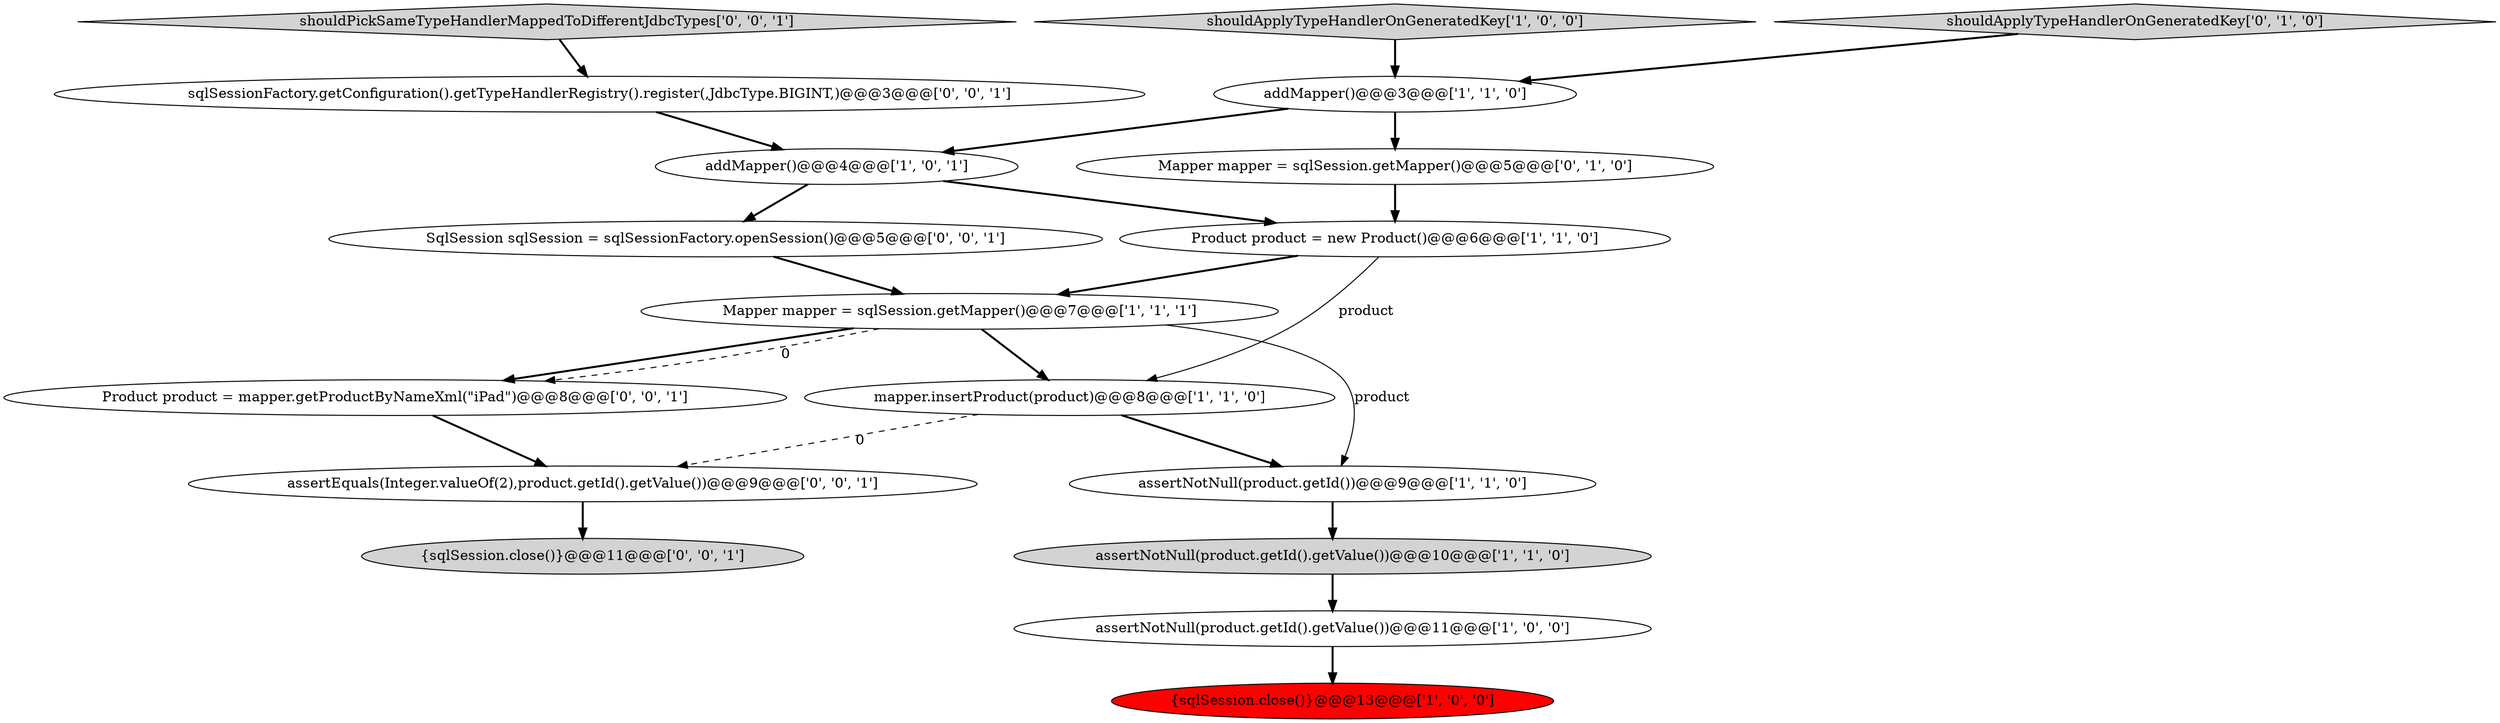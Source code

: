 digraph {
10 [style = filled, label = "Mapper mapper = sqlSession.getMapper()@@@5@@@['0', '1', '0']", fillcolor = white, shape = ellipse image = "AAA0AAABBB2BBB"];
3 [style = filled, label = "{sqlSession.close()}@@@13@@@['1', '0', '0']", fillcolor = red, shape = ellipse image = "AAA1AAABBB1BBB"];
13 [style = filled, label = "assertEquals(Integer.valueOf(2),product.getId().getValue())@@@9@@@['0', '0', '1']", fillcolor = white, shape = ellipse image = "AAA0AAABBB3BBB"];
11 [style = filled, label = "shouldApplyTypeHandlerOnGeneratedKey['0', '1', '0']", fillcolor = lightgray, shape = diamond image = "AAA0AAABBB2BBB"];
4 [style = filled, label = "Mapper mapper = sqlSession.getMapper()@@@7@@@['1', '1', '1']", fillcolor = white, shape = ellipse image = "AAA0AAABBB1BBB"];
7 [style = filled, label = "shouldApplyTypeHandlerOnGeneratedKey['1', '0', '0']", fillcolor = lightgray, shape = diamond image = "AAA0AAABBB1BBB"];
8 [style = filled, label = "Product product = new Product()@@@6@@@['1', '1', '0']", fillcolor = white, shape = ellipse image = "AAA0AAABBB1BBB"];
6 [style = filled, label = "assertNotNull(product.getId().getValue())@@@10@@@['1', '1', '0']", fillcolor = lightgray, shape = ellipse image = "AAA0AAABBB1BBB"];
14 [style = filled, label = "Product product = mapper.getProductByNameXml(\"iPad\")@@@8@@@['0', '0', '1']", fillcolor = white, shape = ellipse image = "AAA0AAABBB3BBB"];
9 [style = filled, label = "assertNotNull(product.getId().getValue())@@@11@@@['1', '0', '0']", fillcolor = white, shape = ellipse image = "AAA0AAABBB1BBB"];
0 [style = filled, label = "mapper.insertProduct(product)@@@8@@@['1', '1', '0']", fillcolor = white, shape = ellipse image = "AAA0AAABBB1BBB"];
17 [style = filled, label = "sqlSessionFactory.getConfiguration().getTypeHandlerRegistry().register(,JdbcType.BIGINT,)@@@3@@@['0', '0', '1']", fillcolor = white, shape = ellipse image = "AAA0AAABBB3BBB"];
15 [style = filled, label = "shouldPickSameTypeHandlerMappedToDifferentJdbcTypes['0', '0', '1']", fillcolor = lightgray, shape = diamond image = "AAA0AAABBB3BBB"];
12 [style = filled, label = "SqlSession sqlSession = sqlSessionFactory.openSession()@@@5@@@['0', '0', '1']", fillcolor = white, shape = ellipse image = "AAA0AAABBB3BBB"];
5 [style = filled, label = "assertNotNull(product.getId())@@@9@@@['1', '1', '0']", fillcolor = white, shape = ellipse image = "AAA0AAABBB1BBB"];
1 [style = filled, label = "addMapper()@@@3@@@['1', '1', '0']", fillcolor = white, shape = ellipse image = "AAA0AAABBB1BBB"];
16 [style = filled, label = "{sqlSession.close()}@@@11@@@['0', '0', '1']", fillcolor = lightgray, shape = ellipse image = "AAA0AAABBB3BBB"];
2 [style = filled, label = "addMapper()@@@4@@@['1', '0', '1']", fillcolor = white, shape = ellipse image = "AAA0AAABBB1BBB"];
4->14 [style = bold, label=""];
7->1 [style = bold, label=""];
11->1 [style = bold, label=""];
4->5 [style = solid, label="product"];
13->16 [style = bold, label=""];
2->12 [style = bold, label=""];
4->0 [style = bold, label=""];
8->0 [style = solid, label="product"];
15->17 [style = bold, label=""];
5->6 [style = bold, label=""];
10->8 [style = bold, label=""];
17->2 [style = bold, label=""];
12->4 [style = bold, label=""];
0->13 [style = dashed, label="0"];
9->3 [style = bold, label=""];
4->14 [style = dashed, label="0"];
1->2 [style = bold, label=""];
8->4 [style = bold, label=""];
14->13 [style = bold, label=""];
6->9 [style = bold, label=""];
1->10 [style = bold, label=""];
2->8 [style = bold, label=""];
0->5 [style = bold, label=""];
}
